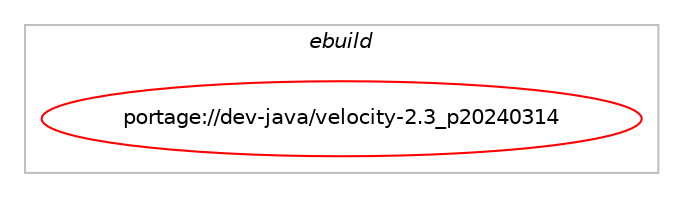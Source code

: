 digraph prolog {

# *************
# Graph options
# *************

newrank=true;
concentrate=true;
compound=true;
graph [rankdir=LR,fontname=Helvetica,fontsize=10,ranksep=1.5];#, ranksep=2.5, nodesep=0.2];
edge  [arrowhead=vee];
node  [fontname=Helvetica,fontsize=10];

# **********
# The ebuild
# **********

subgraph cluster_leftcol {
color=gray;
label=<<i>ebuild</i>>;
id [label="portage://dev-java/velocity-2.3_p20240314", color=red, width=4, href="../dev-java/velocity-2.3_p20240314.svg"];
}

# ****************
# The dependencies
# ****************

subgraph cluster_midcol {
color=gray;
label=<<i>dependencies</i>>;
subgraph cluster_compile {
fillcolor="#eeeeee";
style=filled;
label=<<i>compile</i>>;
# *** BEGIN UNKNOWN DEPENDENCY TYPE (TODO) ***
# id -> equal(use_conditional_group(positive,source,portage://dev-java/velocity-2.3_p20240314,[package_dependency(portage://dev-java/velocity-2.3_p20240314,install,no,app-arch,zip,none,[,,],[],[])]))
# *** END UNKNOWN DEPENDENCY TYPE (TODO) ***

# *** BEGIN UNKNOWN DEPENDENCY TYPE (TODO) ***
# id -> equal(use_conditional_group(positive,test,portage://dev-java/velocity-2.3_p20240314,[package_dependency(portage://dev-java/velocity-2.3_p20240314,install,no,dev-db,hsqldb,none,[,,],[slot(0)],[]),package_dependency(portage://dev-java/velocity-2.3_p20240314,install,no,dev-java,slf4j-simple,greaterequal,[1.7.30,,,1.7.30],[slot(0)],[])]))
# *** END UNKNOWN DEPENDENCY TYPE (TODO) ***

# *** BEGIN UNKNOWN DEPENDENCY TYPE (TODO) ***
# id -> equal(use_conditional_group(positive,test,portage://dev-java/velocity-2.3_p20240314,[package_dependency(portage://dev-java/velocity-2.3_p20240314,install,no,dev-java,junit,none,[,,],[slot(4)],[])]))
# *** END UNKNOWN DEPENDENCY TYPE (TODO) ***

# *** BEGIN UNKNOWN DEPENDENCY TYPE (TODO) ***
# id -> equal(package_dependency(portage://dev-java/velocity-2.3_p20240314,install,no,dev-java,commons-io,greaterequal,[2.8.0,,,2.8.0],[slot(1)],[]))
# *** END UNKNOWN DEPENDENCY TYPE (TODO) ***

# *** BEGIN UNKNOWN DEPENDENCY TYPE (TODO) ***
# id -> equal(package_dependency(portage://dev-java/velocity-2.3_p20240314,install,no,dev-java,commons-lang,greaterequal,[3.11,,,3.11],[slot(3.6)],[]))
# *** END UNKNOWN DEPENDENCY TYPE (TODO) ***

# *** BEGIN UNKNOWN DEPENDENCY TYPE (TODO) ***
# id -> equal(package_dependency(portage://dev-java/velocity-2.3_p20240314,install,no,dev-java,java-config,greaterequal,[2.2.0,,-r3,2.2.0-r3],[],[]))
# *** END UNKNOWN DEPENDENCY TYPE (TODO) ***

# *** BEGIN UNKNOWN DEPENDENCY TYPE (TODO) ***
# id -> equal(package_dependency(portage://dev-java/velocity-2.3_p20240314,install,no,dev-java,slf4j-api,greaterequal,[1.7.30,,,1.7.30],[slot(0)],[]))
# *** END UNKNOWN DEPENDENCY TYPE (TODO) ***

# *** BEGIN UNKNOWN DEPENDENCY TYPE (TODO) ***
# id -> equal(package_dependency(portage://dev-java/velocity-2.3_p20240314,install,no,virtual,jdk,greaterequal,[1.8,,,1.8],any_different_slot,[]))
# *** END UNKNOWN DEPENDENCY TYPE (TODO) ***

}
subgraph cluster_compileandrun {
fillcolor="#eeeeee";
style=filled;
label=<<i>compile and run</i>>;
}
subgraph cluster_run {
fillcolor="#eeeeee";
style=filled;
label=<<i>run</i>>;
# *** BEGIN UNKNOWN DEPENDENCY TYPE (TODO) ***
# id -> equal(use_conditional_group(positive,source,portage://dev-java/velocity-2.3_p20240314,[package_dependency(portage://dev-java/velocity-2.3_p20240314,run,no,app-arch,zip,none,[,,],[],[])]))
# *** END UNKNOWN DEPENDENCY TYPE (TODO) ***

# *** BEGIN UNKNOWN DEPENDENCY TYPE (TODO) ***
# id -> equal(package_dependency(portage://dev-java/velocity-2.3_p20240314,run,no,dev-java,commons-io,greaterequal,[2.8.0,,,2.8.0],[slot(1)],[]))
# *** END UNKNOWN DEPENDENCY TYPE (TODO) ***

# *** BEGIN UNKNOWN DEPENDENCY TYPE (TODO) ***
# id -> equal(package_dependency(portage://dev-java/velocity-2.3_p20240314,run,no,dev-java,commons-lang,greaterequal,[3.11,,,3.11],[slot(3.6)],[]))
# *** END UNKNOWN DEPENDENCY TYPE (TODO) ***

# *** BEGIN UNKNOWN DEPENDENCY TYPE (TODO) ***
# id -> equal(package_dependency(portage://dev-java/velocity-2.3_p20240314,run,no,dev-java,java-config,greaterequal,[2.2.0,,-r3,2.2.0-r3],[],[]))
# *** END UNKNOWN DEPENDENCY TYPE (TODO) ***

# *** BEGIN UNKNOWN DEPENDENCY TYPE (TODO) ***
# id -> equal(package_dependency(portage://dev-java/velocity-2.3_p20240314,run,no,dev-java,slf4j-api,greaterequal,[1.7.30,,,1.7.30],[slot(0)],[]))
# *** END UNKNOWN DEPENDENCY TYPE (TODO) ***

# *** BEGIN UNKNOWN DEPENDENCY TYPE (TODO) ***
# id -> equal(package_dependency(portage://dev-java/velocity-2.3_p20240314,run,no,virtual,jre,greaterequal,[1.8,,,1.8],any_different_slot,[]))
# *** END UNKNOWN DEPENDENCY TYPE (TODO) ***

}
}

# **************
# The candidates
# **************

subgraph cluster_choices {
rank=same;
color=gray;
label=<<i>candidates</i>>;

}

}
